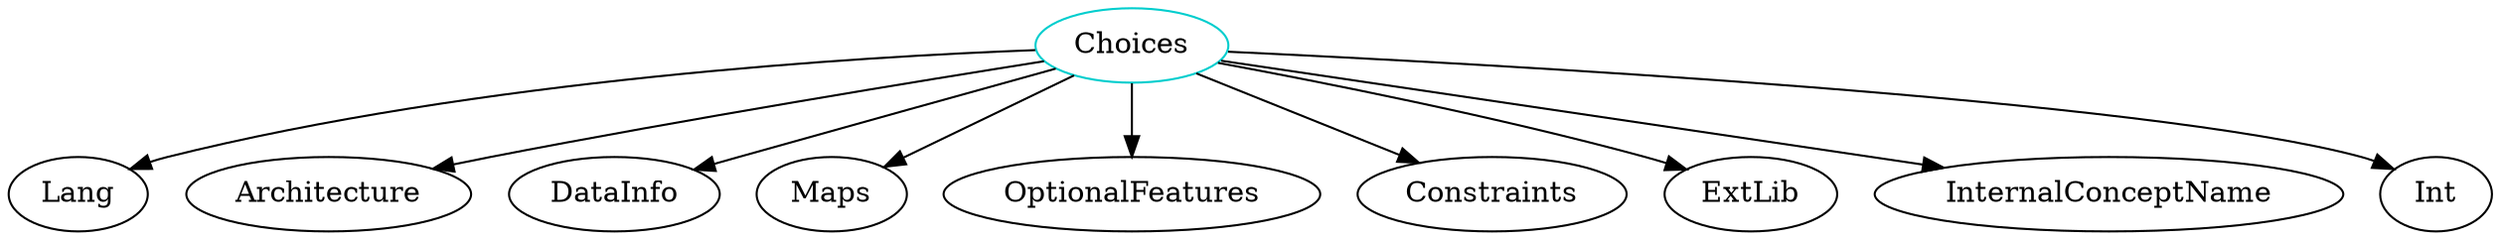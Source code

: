 digraph choices{
Choices	[shape=oval, color=cyan3, label="Choices"];
Choices -> Lang;
Choices -> Architecture;
Choices -> DataInfo;
Choices -> Maps;
Choices -> OptionalFeatures;
Choices -> Constraints;
Choices -> ExtLib;
Choices -> InternalConceptName;
Choices -> Int;
}
